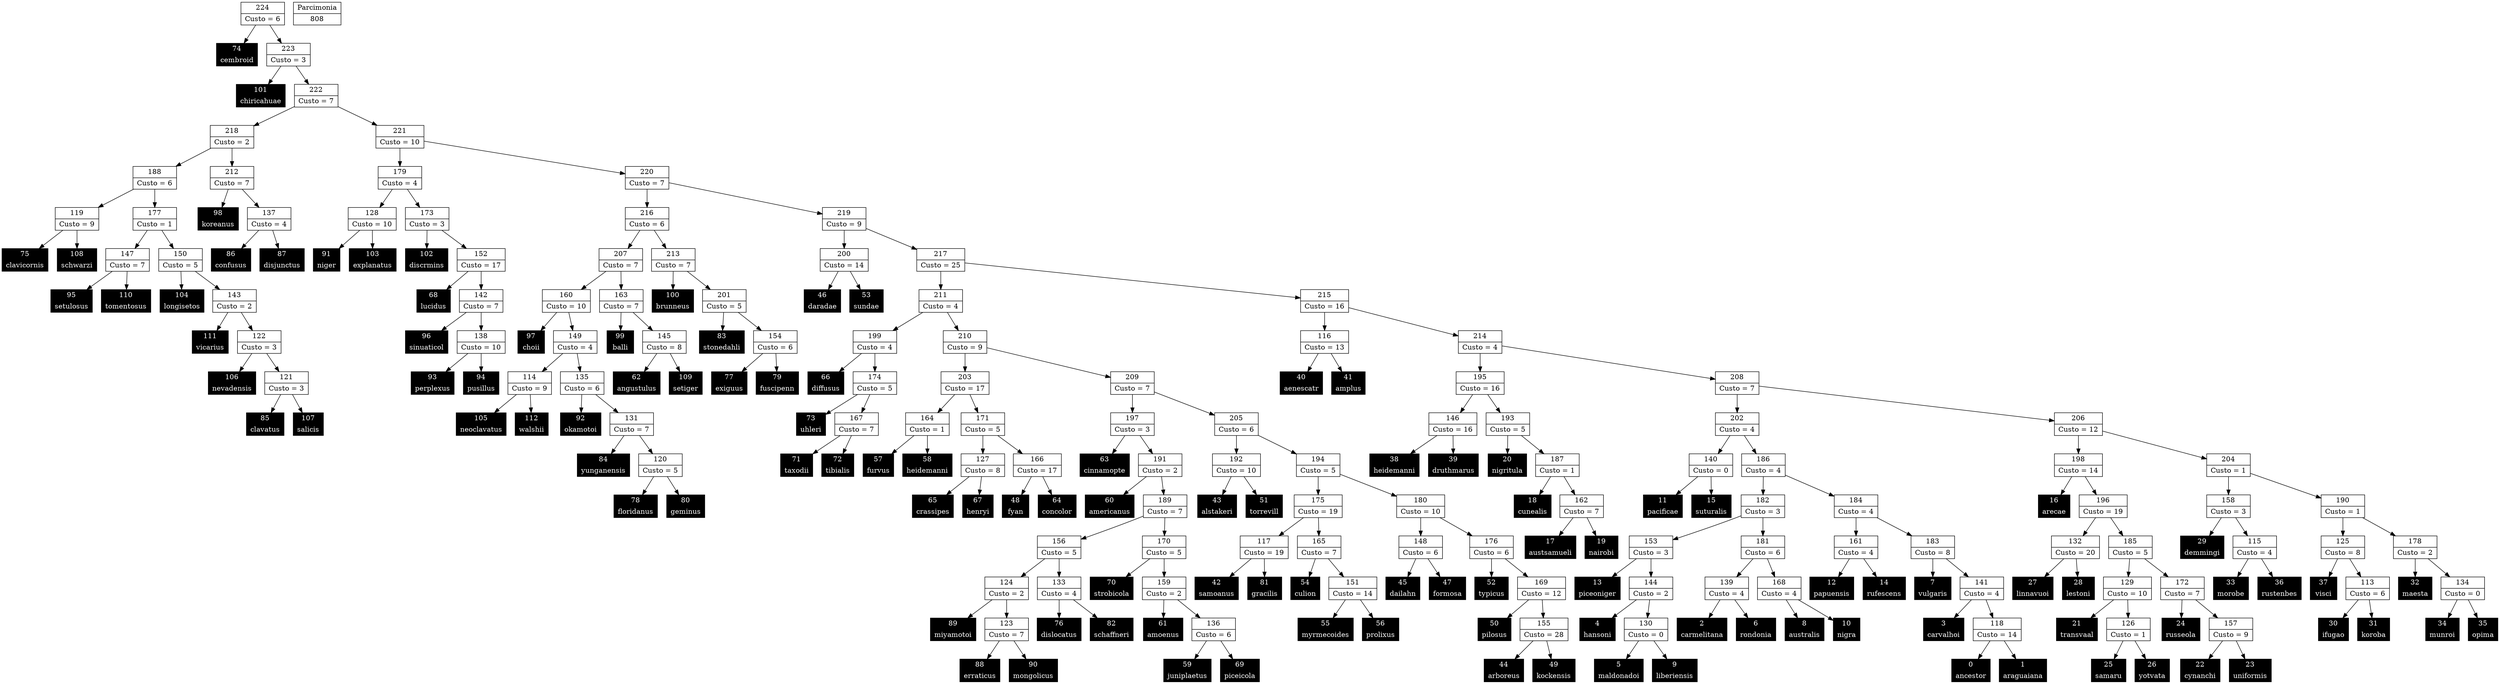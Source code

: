 Digraph G {
0 [shape="record", label="{0 | ancestor}",style=filled, color=black, fontcolor=white,fontsize=14, height=0.5]
1 [shape="record", label="{1 | araguaiana}",style=filled, color=black, fontcolor=white,fontsize=14, height=0.5]
2 [shape="record", label="{2 | carmelitana}",style=filled, color=black, fontcolor=white,fontsize=14, height=0.5]
3 [shape="record", label="{3 | carvalhoi}",style=filled, color=black, fontcolor=white,fontsize=14, height=0.5]
4 [shape="record", label="{4 | hansoni}",style=filled, color=black, fontcolor=white,fontsize=14, height=0.5]
5 [shape="record", label="{5 | maldonadoi}",style=filled, color=black, fontcolor=white,fontsize=14, height=0.5]
6 [shape="record", label="{6 | rondonia}",style=filled, color=black, fontcolor=white,fontsize=14, height=0.5]
7 [shape="record", label="{7 | vulgaris}",style=filled, color=black, fontcolor=white,fontsize=14, height=0.5]
8 [shape="record", label="{8 | australis}",style=filled, color=black, fontcolor=white,fontsize=14, height=0.5]
9 [shape="record", label="{9 | liberiensis}",style=filled, color=black, fontcolor=white,fontsize=14, height=0.5]
10 [shape="record", label="{10 | nigra}",style=filled, color=black, fontcolor=white,fontsize=14, height=0.5]
11 [shape="record", label="{11 | pacificae}",style=filled, color=black, fontcolor=white,fontsize=14, height=0.5]
12 [shape="record", label="{12 | papuensis}",style=filled, color=black, fontcolor=white,fontsize=14, height=0.5]
13 [shape="record", label="{13 | piceoniger}",style=filled, color=black, fontcolor=white,fontsize=14, height=0.5]
14 [shape="record", label="{14 | rufescens}",style=filled, color=black, fontcolor=white,fontsize=14, height=0.5]
15 [shape="record", label="{15 | suturalis}",style=filled, color=black, fontcolor=white,fontsize=14, height=0.5]
16 [shape="record", label="{16 | arecae}",style=filled, color=black, fontcolor=white,fontsize=14, height=0.5]
17 [shape="record", label="{17 | austsamueli}",style=filled, color=black, fontcolor=white,fontsize=14, height=0.5]
18 [shape="record", label="{18 | cunealis}",style=filled, color=black, fontcolor=white,fontsize=14, height=0.5]
19 [shape="record", label="{19 | nairobi}",style=filled, color=black, fontcolor=white,fontsize=14, height=0.5]
20 [shape="record", label="{20 | nigritula}",style=filled, color=black, fontcolor=white,fontsize=14, height=0.5]
21 [shape="record", label="{21 | transvaal}",style=filled, color=black, fontcolor=white,fontsize=14, height=0.5]
22 [shape="record", label="{22 | cynanchi}",style=filled, color=black, fontcolor=white,fontsize=14, height=0.5]
23 [shape="record", label="{23 | uniformis}",style=filled, color=black, fontcolor=white,fontsize=14, height=0.5]
24 [shape="record", label="{24 | russeola}",style=filled, color=black, fontcolor=white,fontsize=14, height=0.5]
25 [shape="record", label="{25 | samaru}",style=filled, color=black, fontcolor=white,fontsize=14, height=0.5]
26 [shape="record", label="{26 | yotvata}",style=filled, color=black, fontcolor=white,fontsize=14, height=0.5]
27 [shape="record", label="{27 | linnavuoi}",style=filled, color=black, fontcolor=white,fontsize=14, height=0.5]
28 [shape="record", label="{28 | lestoni}",style=filled, color=black, fontcolor=white,fontsize=14, height=0.5]
29 [shape="record", label="{29 | demmingi}",style=filled, color=black, fontcolor=white,fontsize=14, height=0.5]
30 [shape="record", label="{30 | ifugao}",style=filled, color=black, fontcolor=white,fontsize=14, height=0.5]
31 [shape="record", label="{31 | koroba}",style=filled, color=black, fontcolor=white,fontsize=14, height=0.5]
32 [shape="record", label="{32 | maesta}",style=filled, color=black, fontcolor=white,fontsize=14, height=0.5]
33 [shape="record", label="{33 | morobe}",style=filled, color=black, fontcolor=white,fontsize=14, height=0.5]
34 [shape="record", label="{34 | munroi}",style=filled, color=black, fontcolor=white,fontsize=14, height=0.5]
35 [shape="record", label="{35 | opima}",style=filled, color=black, fontcolor=white,fontsize=14, height=0.5]
36 [shape="record", label="{36 | rustenbes}",style=filled, color=black, fontcolor=white,fontsize=14, height=0.5]
37 [shape="record", label="{37 | visci}",style=filled, color=black, fontcolor=white,fontsize=14, height=0.5]
38 [shape="record", label="{38 | heidemanni}",style=filled, color=black, fontcolor=white,fontsize=14, height=0.5]
39 [shape="record", label="{39 | druthmarus}",style=filled, color=black, fontcolor=white,fontsize=14, height=0.5]
40 [shape="record", label="{40 | aenescatr}",style=filled, color=black, fontcolor=white,fontsize=14, height=0.5]
41 [shape="record", label="{41 | amplus}",style=filled, color=black, fontcolor=white,fontsize=14, height=0.5]
42 [shape="record", label="{42 | samoanus}",style=filled, color=black, fontcolor=white,fontsize=14, height=0.5]
43 [shape="record", label="{43 | alstakeri}",style=filled, color=black, fontcolor=white,fontsize=14, height=0.5]
44 [shape="record", label="{44 | arboreus}",style=filled, color=black, fontcolor=white,fontsize=14, height=0.5]
45 [shape="record", label="{45 | dailahn}",style=filled, color=black, fontcolor=white,fontsize=14, height=0.5]
46 [shape="record", label="{46 | daradae}",style=filled, color=black, fontcolor=white,fontsize=14, height=0.5]
47 [shape="record", label="{47 | formosa}",style=filled, color=black, fontcolor=white,fontsize=14, height=0.5]
48 [shape="record", label="{48 | fyan}",style=filled, color=black, fontcolor=white,fontsize=14, height=0.5]
49 [shape="record", label="{49 | kockensis}",style=filled, color=black, fontcolor=white,fontsize=14, height=0.5]
50 [shape="record", label="{50 | pilosus}",style=filled, color=black, fontcolor=white,fontsize=14, height=0.5]
51 [shape="record", label="{51 | torrevill}",style=filled, color=black, fontcolor=white,fontsize=14, height=0.5]
52 [shape="record", label="{52 | typicus}",style=filled, color=black, fontcolor=white,fontsize=14, height=0.5]
53 [shape="record", label="{53 | sundae}",style=filled, color=black, fontcolor=white,fontsize=14, height=0.5]
54 [shape="record", label="{54 | culion}",style=filled, color=black, fontcolor=white,fontsize=14, height=0.5]
55 [shape="record", label="{55 | myrmecoides}",style=filled, color=black, fontcolor=white,fontsize=14, height=0.5]
56 [shape="record", label="{56 | prolixus}",style=filled, color=black, fontcolor=white,fontsize=14, height=0.5]
57 [shape="record", label="{57 | furvus}",style=filled, color=black, fontcolor=white,fontsize=14, height=0.5]
58 [shape="record", label="{58 | heidemanni}",style=filled, color=black, fontcolor=white,fontsize=14, height=0.5]
59 [shape="record", label="{59 | juniplaetus}",style=filled, color=black, fontcolor=white,fontsize=14, height=0.5]
60 [shape="record", label="{60 | americanus}",style=filled, color=black, fontcolor=white,fontsize=14, height=0.5]
61 [shape="record", label="{61 | amoenus}",style=filled, color=black, fontcolor=white,fontsize=14, height=0.5]
62 [shape="record", label="{62 | angustulus}",style=filled, color=black, fontcolor=white,fontsize=14, height=0.5]
63 [shape="record", label="{63 | cinnamopte}",style=filled, color=black, fontcolor=white,fontsize=14, height=0.5]
64 [shape="record", label="{64 | concolor}",style=filled, color=black, fontcolor=white,fontsize=14, height=0.5]
65 [shape="record", label="{65 | crassipes}",style=filled, color=black, fontcolor=white,fontsize=14, height=0.5]
66 [shape="record", label="{66 | diffusus}",style=filled, color=black, fontcolor=white,fontsize=14, height=0.5]
67 [shape="record", label="{67 | henryi}",style=filled, color=black, fontcolor=white,fontsize=14, height=0.5]
68 [shape="record", label="{68 | lucidus}",style=filled, color=black, fontcolor=white,fontsize=14, height=0.5]
69 [shape="record", label="{69 | piceicola}",style=filled, color=black, fontcolor=white,fontsize=14, height=0.5]
70 [shape="record", label="{70 | strobicola}",style=filled, color=black, fontcolor=white,fontsize=14, height=0.5]
71 [shape="record", label="{71 | taxodii}",style=filled, color=black, fontcolor=white,fontsize=14, height=0.5]
72 [shape="record", label="{72 | tibialis}",style=filled, color=black, fontcolor=white,fontsize=14, height=0.5]
73 [shape="record", label="{73 | uhleri}",style=filled, color=black, fontcolor=white,fontsize=14, height=0.5]
74 [shape="record", label="{74 | cembroid}",style=filled, color=black, fontcolor=white,fontsize=14, height=0.5]
75 [shape="record", label="{75 | clavicornis}",style=filled, color=black, fontcolor=white,fontsize=14, height=0.5]
76 [shape="record", label="{76 | dislocatus}",style=filled, color=black, fontcolor=white,fontsize=14, height=0.5]
77 [shape="record", label="{77 | exiguus}",style=filled, color=black, fontcolor=white,fontsize=14, height=0.5]
78 [shape="record", label="{78 | floridanus}",style=filled, color=black, fontcolor=white,fontsize=14, height=0.5]
79 [shape="record", label="{79 | fuscipenn}",style=filled, color=black, fontcolor=white,fontsize=14, height=0.5]
80 [shape="record", label="{80 | geminus}",style=filled, color=black, fontcolor=white,fontsize=14, height=0.5]
81 [shape="record", label="{81 | gracilis}",style=filled, color=black, fontcolor=white,fontsize=14, height=0.5]
82 [shape="record", label="{82 | schaffneri}",style=filled, color=black, fontcolor=white,fontsize=14, height=0.5]
83 [shape="record", label="{83 | stonedahli}",style=filled, color=black, fontcolor=white,fontsize=14, height=0.5]
84 [shape="record", label="{84 | yunganensis}",style=filled, color=black, fontcolor=white,fontsize=14, height=0.5]
85 [shape="record", label="{85 | clavatus}",style=filled, color=black, fontcolor=white,fontsize=14, height=0.5]
86 [shape="record", label="{86 | confusus}",style=filled, color=black, fontcolor=white,fontsize=14, height=0.5]
87 [shape="record", label="{87 | disjunctus}",style=filled, color=black, fontcolor=white,fontsize=14, height=0.5]
88 [shape="record", label="{88 | erraticus}",style=filled, color=black, fontcolor=white,fontsize=14, height=0.5]
89 [shape="record", label="{89 | miyamotoi}",style=filled, color=black, fontcolor=white,fontsize=14, height=0.5]
90 [shape="record", label="{90 | mongolicus}",style=filled, color=black, fontcolor=white,fontsize=14, height=0.5]
91 [shape="record", label="{91 | niger}",style=filled, color=black, fontcolor=white,fontsize=14, height=0.5]
92 [shape="record", label="{92 | okamotoi}",style=filled, color=black, fontcolor=white,fontsize=14, height=0.5]
93 [shape="record", label="{93 | perplexus}",style=filled, color=black, fontcolor=white,fontsize=14, height=0.5]
94 [shape="record", label="{94 | pusillus}",style=filled, color=black, fontcolor=white,fontsize=14, height=0.5]
95 [shape="record", label="{95 | setulosus}",style=filled, color=black, fontcolor=white,fontsize=14, height=0.5]
96 [shape="record", label="{96 | sinuaticol}",style=filled, color=black, fontcolor=white,fontsize=14, height=0.5]
97 [shape="record", label="{97 | choii}",style=filled, color=black, fontcolor=white,fontsize=14, height=0.5]
98 [shape="record", label="{98 | koreanus}",style=filled, color=black, fontcolor=white,fontsize=14, height=0.5]
99 [shape="record", label="{99 | balli}",style=filled, color=black, fontcolor=white,fontsize=14, height=0.5]
100 [shape="record", label="{100 | brunneus}",style=filled, color=black, fontcolor=white,fontsize=14, height=0.5]
101 [shape="record", label="{101 | chiricahuae}",style=filled, color=black, fontcolor=white,fontsize=14, height=0.5]
102 [shape="record", label="{102 | discrmins}",style=filled, color=black, fontcolor=white,fontsize=14, height=0.5]
103 [shape="record", label="{103 | explanatus}",style=filled, color=black, fontcolor=white,fontsize=14, height=0.5]
104 [shape="record", label="{104 | longisetos}",style=filled, color=black, fontcolor=white,fontsize=14, height=0.5]
105 [shape="record", label="{105 | neoclavatus}",style=filled, color=black, fontcolor=white,fontsize=14, height=0.5]
106 [shape="record", label="{106 | nevadensis}",style=filled, color=black, fontcolor=white,fontsize=14, height=0.5]
107 [shape="record", label="{107 | salicis}",style=filled, color=black, fontcolor=white,fontsize=14, height=0.5]
108 [shape="record", label="{108 | schwarzi}",style=filled, color=black, fontcolor=white,fontsize=14, height=0.5]
109 [shape="record", label="{109 | setiger}",style=filled, color=black, fontcolor=white,fontsize=14, height=0.5]
110 [shape="record", label="{110 | tomentosus}",style=filled, color=black, fontcolor=white,fontsize=14, height=0.5]
111 [shape="record", label="{111 | vicarius}",style=filled, color=black, fontcolor=white,fontsize=14, height=0.5]
112 [shape="record", label="{112 | walshii}",style=filled, color=black, fontcolor=white,fontsize=14, height=0.5]
113 [shape="record", label="{113|Custo = 6}"]
114 [shape="record", label="{114|Custo = 9}"]
115 [shape="record", label="{115|Custo = 4}"]
116 [shape="record", label="{116|Custo = 13}"]
117 [shape="record", label="{117|Custo = 19}"]
118 [shape="record", label="{118|Custo = 14}"]
119 [shape="record", label="{119|Custo = 9}"]
120 [shape="record", label="{120|Custo = 5}"]
121 [shape="record", label="{121|Custo = 3}"]
122 [shape="record", label="{122|Custo = 3}"]
123 [shape="record", label="{123|Custo = 7}"]
124 [shape="record", label="{124|Custo = 2}"]
125 [shape="record", label="{125|Custo = 8}"]
126 [shape="record", label="{126|Custo = 1}"]
127 [shape="record", label="{127|Custo = 8}"]
128 [shape="record", label="{128|Custo = 10}"]
129 [shape="record", label="{129|Custo = 10}"]
130 [shape="record", label="{130|Custo = 0}"]
131 [shape="record", label="{131|Custo = 7}"]
132 [shape="record", label="{132|Custo = 20}"]
133 [shape="record", label="{133|Custo = 4}"]
134 [shape="record", label="{134|Custo = 0}"]
135 [shape="record", label="{135|Custo = 6}"]
136 [shape="record", label="{136|Custo = 6}"]
137 [shape="record", label="{137|Custo = 4}"]
138 [shape="record", label="{138|Custo = 10}"]
139 [shape="record", label="{139|Custo = 4}"]
140 [shape="record", label="{140|Custo = 0}"]
141 [shape="record", label="{141|Custo = 4}"]
142 [shape="record", label="{142|Custo = 7}"]
143 [shape="record", label="{143|Custo = 2}"]
144 [shape="record", label="{144|Custo = 2}"]
145 [shape="record", label="{145|Custo = 8}"]
146 [shape="record", label="{146|Custo = 16}"]
147 [shape="record", label="{147|Custo = 7}"]
148 [shape="record", label="{148|Custo = 6}"]
149 [shape="record", label="{149|Custo = 4}"]
150 [shape="record", label="{150|Custo = 5}"]
151 [shape="record", label="{151|Custo = 14}"]
152 [shape="record", label="{152|Custo = 17}"]
153 [shape="record", label="{153|Custo = 3}"]
154 [shape="record", label="{154|Custo = 6}"]
155 [shape="record", label="{155|Custo = 28}"]
156 [shape="record", label="{156|Custo = 5}"]
157 [shape="record", label="{157|Custo = 9}"]
158 [shape="record", label="{158|Custo = 3}"]
159 [shape="record", label="{159|Custo = 2}"]
160 [shape="record", label="{160|Custo = 10}"]
161 [shape="record", label="{161|Custo = 4}"]
162 [shape="record", label="{162|Custo = 7}"]
163 [shape="record", label="{163|Custo = 7}"]
164 [shape="record", label="{164|Custo = 1}"]
165 [shape="record", label="{165|Custo = 7}"]
166 [shape="record", label="{166|Custo = 17}"]
167 [shape="record", label="{167|Custo = 7}"]
168 [shape="record", label="{168|Custo = 4}"]
169 [shape="record", label="{169|Custo = 12}"]
170 [shape="record", label="{170|Custo = 5}"]
171 [shape="record", label="{171|Custo = 5}"]
172 [shape="record", label="{172|Custo = 7}"]
173 [shape="record", label="{173|Custo = 3}"]
174 [shape="record", label="{174|Custo = 5}"]
175 [shape="record", label="{175|Custo = 19}"]
176 [shape="record", label="{176|Custo = 6}"]
177 [shape="record", label="{177|Custo = 1}"]
178 [shape="record", label="{178|Custo = 2}"]
179 [shape="record", label="{179|Custo = 4}"]
180 [shape="record", label="{180|Custo = 10}"]
181 [shape="record", label="{181|Custo = 6}"]
182 [shape="record", label="{182|Custo = 3}"]
183 [shape="record", label="{183|Custo = 8}"]
184 [shape="record", label="{184|Custo = 4}"]
185 [shape="record", label="{185|Custo = 5}"]
186 [shape="record", label="{186|Custo = 4}"]
187 [shape="record", label="{187|Custo = 1}"]
188 [shape="record", label="{188|Custo = 6}"]
189 [shape="record", label="{189|Custo = 7}"]
190 [shape="record", label="{190|Custo = 1}"]
191 [shape="record", label="{191|Custo = 2}"]
192 [shape="record", label="{192|Custo = 10}"]
193 [shape="record", label="{193|Custo = 5}"]
194 [shape="record", label="{194|Custo = 5}"]
195 [shape="record", label="{195|Custo = 16}"]
196 [shape="record", label="{196|Custo = 19}"]
197 [shape="record", label="{197|Custo = 3}"]
198 [shape="record", label="{198|Custo = 14}"]
199 [shape="record", label="{199|Custo = 4}"]
200 [shape="record", label="{200|Custo = 14}"]
201 [shape="record", label="{201|Custo = 5}"]
202 [shape="record", label="{202|Custo = 4}"]
203 [shape="record", label="{203|Custo = 17}"]
204 [shape="record", label="{204|Custo = 1}"]
205 [shape="record", label="{205|Custo = 6}"]
206 [shape="record", label="{206|Custo = 12}"]
207 [shape="record", label="{207|Custo = 7}"]
208 [shape="record", label="{208|Custo = 7}"]
209 [shape="record", label="{209|Custo = 7}"]
210 [shape="record", label="{210|Custo = 9}"]
211 [shape="record", label="{211|Custo = 4}"]
212 [shape="record", label="{212|Custo = 7}"]
213 [shape="record", label="{213|Custo = 7}"]
214 [shape="record", label="{214|Custo = 4}"]
215 [shape="record", label="{215|Custo = 16}"]
216 [shape="record", label="{216|Custo = 6}"]
217 [shape="record", label="{217|Custo = 25}"]
218 [shape="record", label="{218|Custo = 2}"]
219 [shape="record", label="{219|Custo = 9}"]
220 [shape="record", label="{220|Custo = 7}"]
221 [shape="record", label="{221|Custo = 10}"]
222 [shape="record", label="{222|Custo = 7}"]
223 [shape="record", label="{223|Custo = 3}"]
224 [shape="record", label="{224|Custo = 6}"]

113->31
113->30
114->112
114->105
115->36
115->33
116->41
116->40
117->81
117->42
118->1
118->0
119->108
119->75
120->80
120->78
121->107
121->85
122->121
122->106
123->90
123->88
124->123
124->89
125->113
125->37
126->26
126->25
127->67
127->65
128->103
128->91
129->126
129->21
130->9
130->5
131->120
131->84
132->28
132->27
133->82
133->76
134->35
134->34
135->131
135->92
136->69
136->59
137->87
137->86
138->94
138->93
139->6
139->2
140->15
140->11
141->118
141->3
142->138
142->96
143->122
143->111
144->130
144->4
145->109
145->62
146->39
146->38
147->110
147->95
148->47
148->45
149->135
149->114
150->143
150->104
151->56
151->55
152->142
152->68
153->144
153->13
154->79
154->77
155->49
155->44
156->133
156->124
157->23
157->22
158->115
158->29
159->136
159->61
160->149
160->97
161->14
161->12
162->19
162->17
163->145
163->99
164->58
164->57
165->151
165->54
166->64
166->48
167->72
167->71
168->10
168->8
169->155
169->50
170->159
170->70
171->166
171->127
172->157
172->24
173->152
173->102
174->167
174->73
175->165
175->117
176->169
176->52
177->150
177->147
178->134
178->32
179->173
179->128
180->176
180->148
181->168
181->139
182->181
182->153
183->141
183->7
184->183
184->161
185->172
185->129
186->184
186->182
187->162
187->18
188->177
188->119
189->170
189->156
190->178
190->125
191->189
191->60
192->51
192->43
193->187
193->20
194->180
194->175
195->193
195->146
196->185
196->132
197->191
197->63
198->196
198->16
199->174
199->66
200->53
200->46
201->154
201->83
202->186
202->140
203->171
203->164
204->190
204->158
205->194
205->192
206->204
206->198
207->163
207->160
208->206
208->202
209->205
209->197
210->209
210->203
211->210
211->199
212->137
212->98
213->201
213->100
214->208
214->195
215->214
215->116
216->213
216->207
217->215
217->211
218->212
218->188
219->217
219->200
220->219
220->216
221->220
221->179
222->221
222->218
223->222
223->101
224->223
224->74

808 [shape="record", label="{Parcimonia|808}"]
}